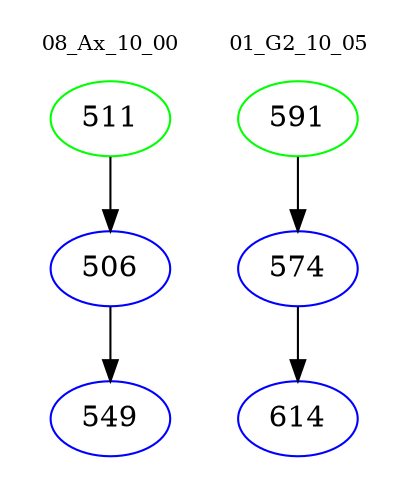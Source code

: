 digraph{
subgraph cluster_0 {
color = white
label = "08_Ax_10_00";
fontsize=10;
T0_511 [label="511", color="green"]
T0_511 -> T0_506 [color="black"]
T0_506 [label="506", color="blue"]
T0_506 -> T0_549 [color="black"]
T0_549 [label="549", color="blue"]
}
subgraph cluster_1 {
color = white
label = "01_G2_10_05";
fontsize=10;
T1_591 [label="591", color="green"]
T1_591 -> T1_574 [color="black"]
T1_574 [label="574", color="blue"]
T1_574 -> T1_614 [color="black"]
T1_614 [label="614", color="blue"]
}
}
